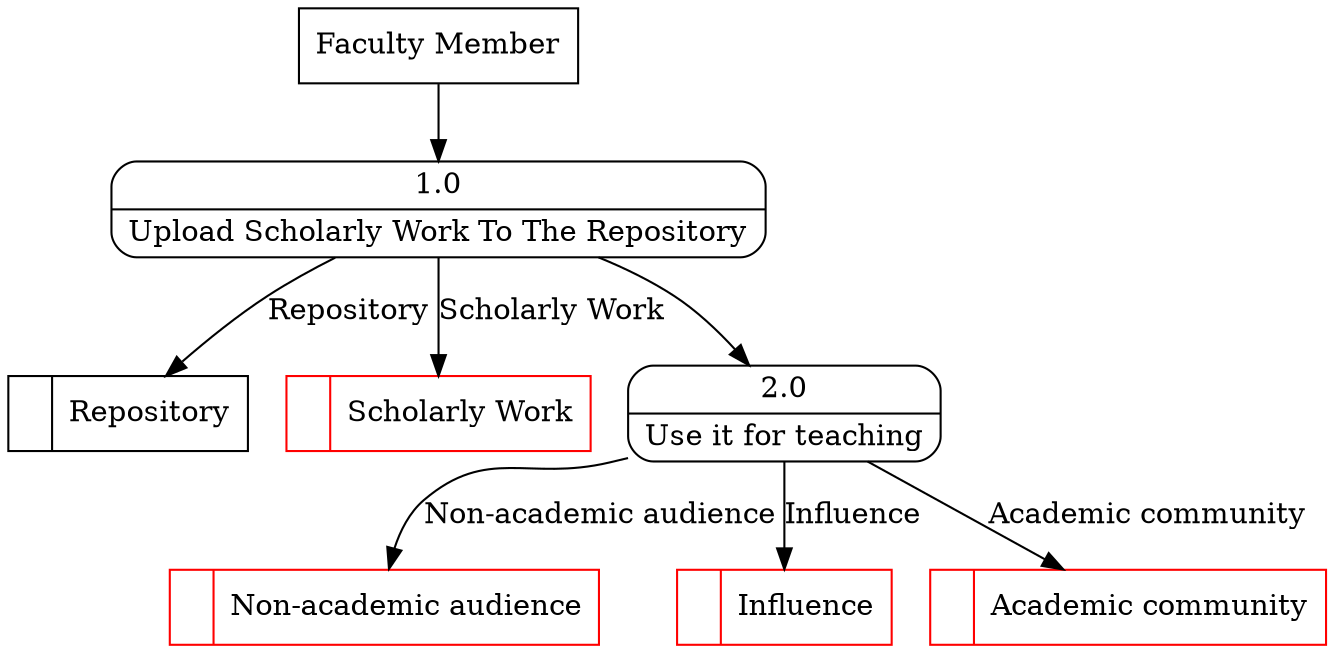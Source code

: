 digraph dfd2{ 
node[shape=record]
200 [label="<f0>  |<f1> Repository " ];
201 [label="<f0>  |<f1> Scholarly Work " color=red];
202 [label="Faculty Member" shape=box];
203 [label="{<f0> 1.0|<f1> Upload Scholarly Work To The Repository }" shape=Mrecord];
2 [label="{<f0> 2.0|<f1> Use it for teaching }" shape=Mrecord];
203 -> 2
1001 [label="<f0>  |<f1> Non-academic audience " color=red];
2 -> 1001 [label="Non-academic audience"]
1003 [label="<f0>  |<f1> Influence " color=red];
2 -> 1003 [label="Influence"]
1005 [label="<f0>  |<f1> Academic community " color=red];
2 -> 1005 [label="Academic community"]
202 -> 203
203 -> 201 [label="Scholarly Work"]
203 -> 200 [label="Repository"]
}